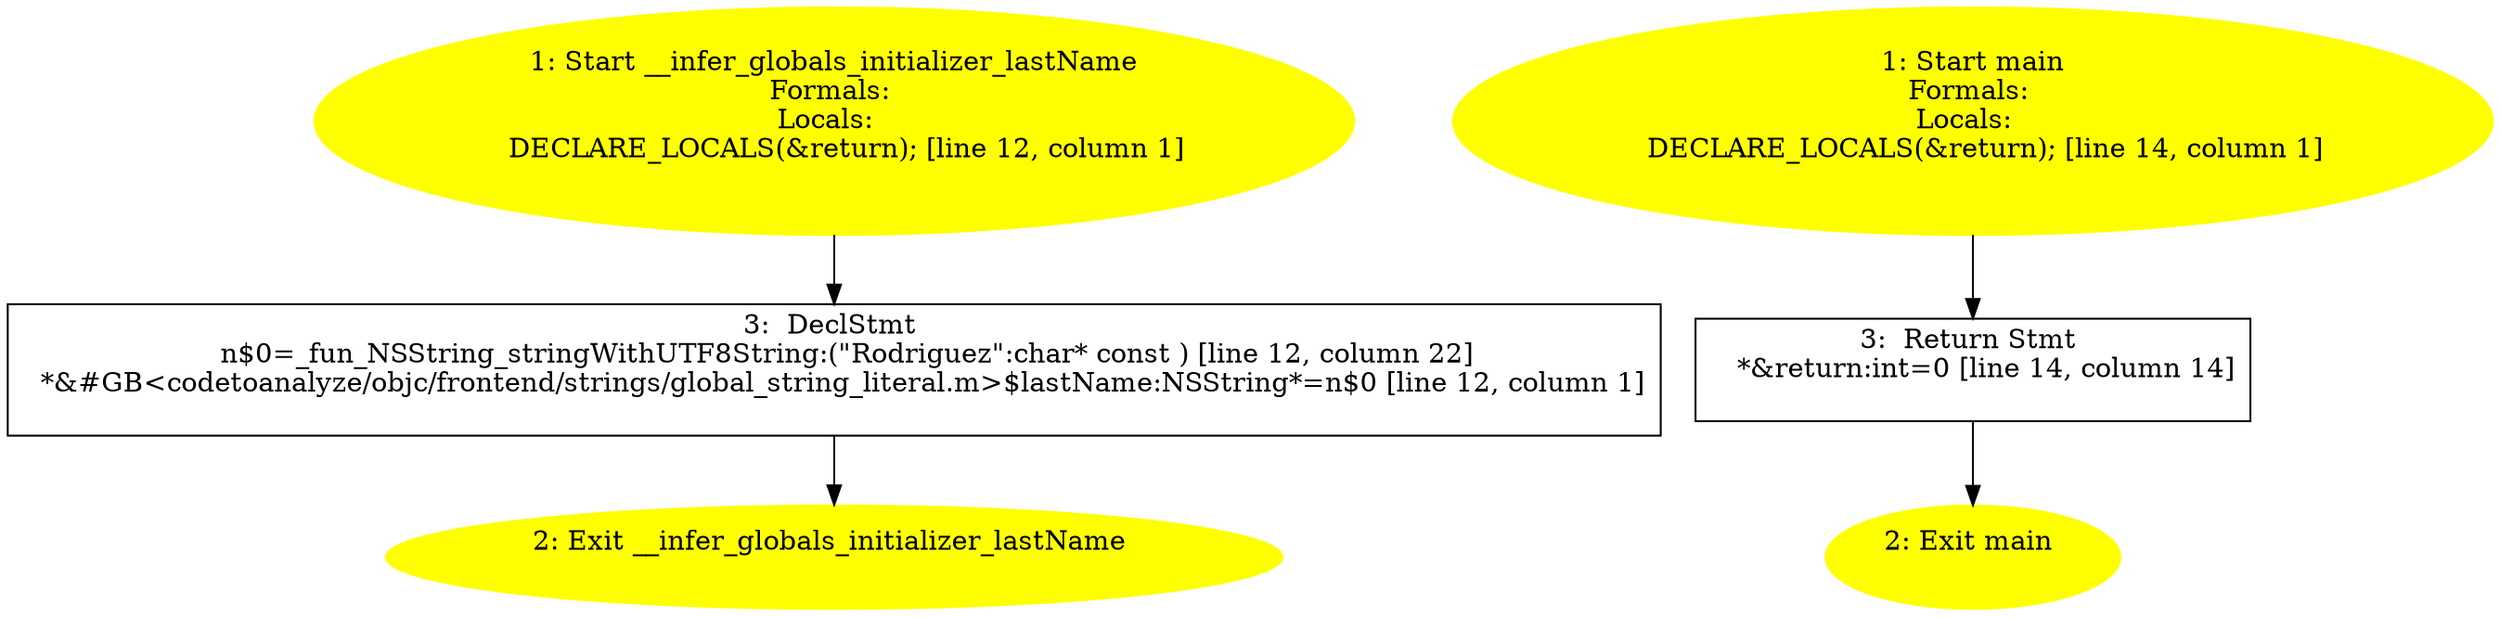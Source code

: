 /* @generated */
digraph cfg {
"__infer_globals_initializer_lastName.ab5584b9c7a64c926bfb635dcb73a207_1" [label="1: Start __infer_globals_initializer_lastName\nFormals: \nLocals:  \n   DECLARE_LOCALS(&return); [line 12, column 1]\n " color=yellow style=filled]
	

	 "__infer_globals_initializer_lastName.ab5584b9c7a64c926bfb635dcb73a207_1" -> "__infer_globals_initializer_lastName.ab5584b9c7a64c926bfb635dcb73a207_3" ;
"__infer_globals_initializer_lastName.ab5584b9c7a64c926bfb635dcb73a207_2" [label="2: Exit __infer_globals_initializer_lastName \n  " color=yellow style=filled]
	

"__infer_globals_initializer_lastName.ab5584b9c7a64c926bfb635dcb73a207_3" [label="3:  DeclStmt \n   n$0=_fun_NSString_stringWithUTF8String:(\"Rodriguez\":char* const ) [line 12, column 22]\n  *&#GB<codetoanalyze/objc/frontend/strings/global_string_literal.m>$lastName:NSString*=n$0 [line 12, column 1]\n " shape="box"]
	

	 "__infer_globals_initializer_lastName.ab5584b9c7a64c926bfb635dcb73a207_3" -> "__infer_globals_initializer_lastName.ab5584b9c7a64c926bfb635dcb73a207_2" ;
"main.fad58de7366495db4650cfefac2fcd61_1" [label="1: Start main\nFormals: \nLocals:  \n   DECLARE_LOCALS(&return); [line 14, column 1]\n " color=yellow style=filled]
	

	 "main.fad58de7366495db4650cfefac2fcd61_1" -> "main.fad58de7366495db4650cfefac2fcd61_3" ;
"main.fad58de7366495db4650cfefac2fcd61_2" [label="2: Exit main \n  " color=yellow style=filled]
	

"main.fad58de7366495db4650cfefac2fcd61_3" [label="3:  Return Stmt \n   *&return:int=0 [line 14, column 14]\n " shape="box"]
	

	 "main.fad58de7366495db4650cfefac2fcd61_3" -> "main.fad58de7366495db4650cfefac2fcd61_2" ;
}
